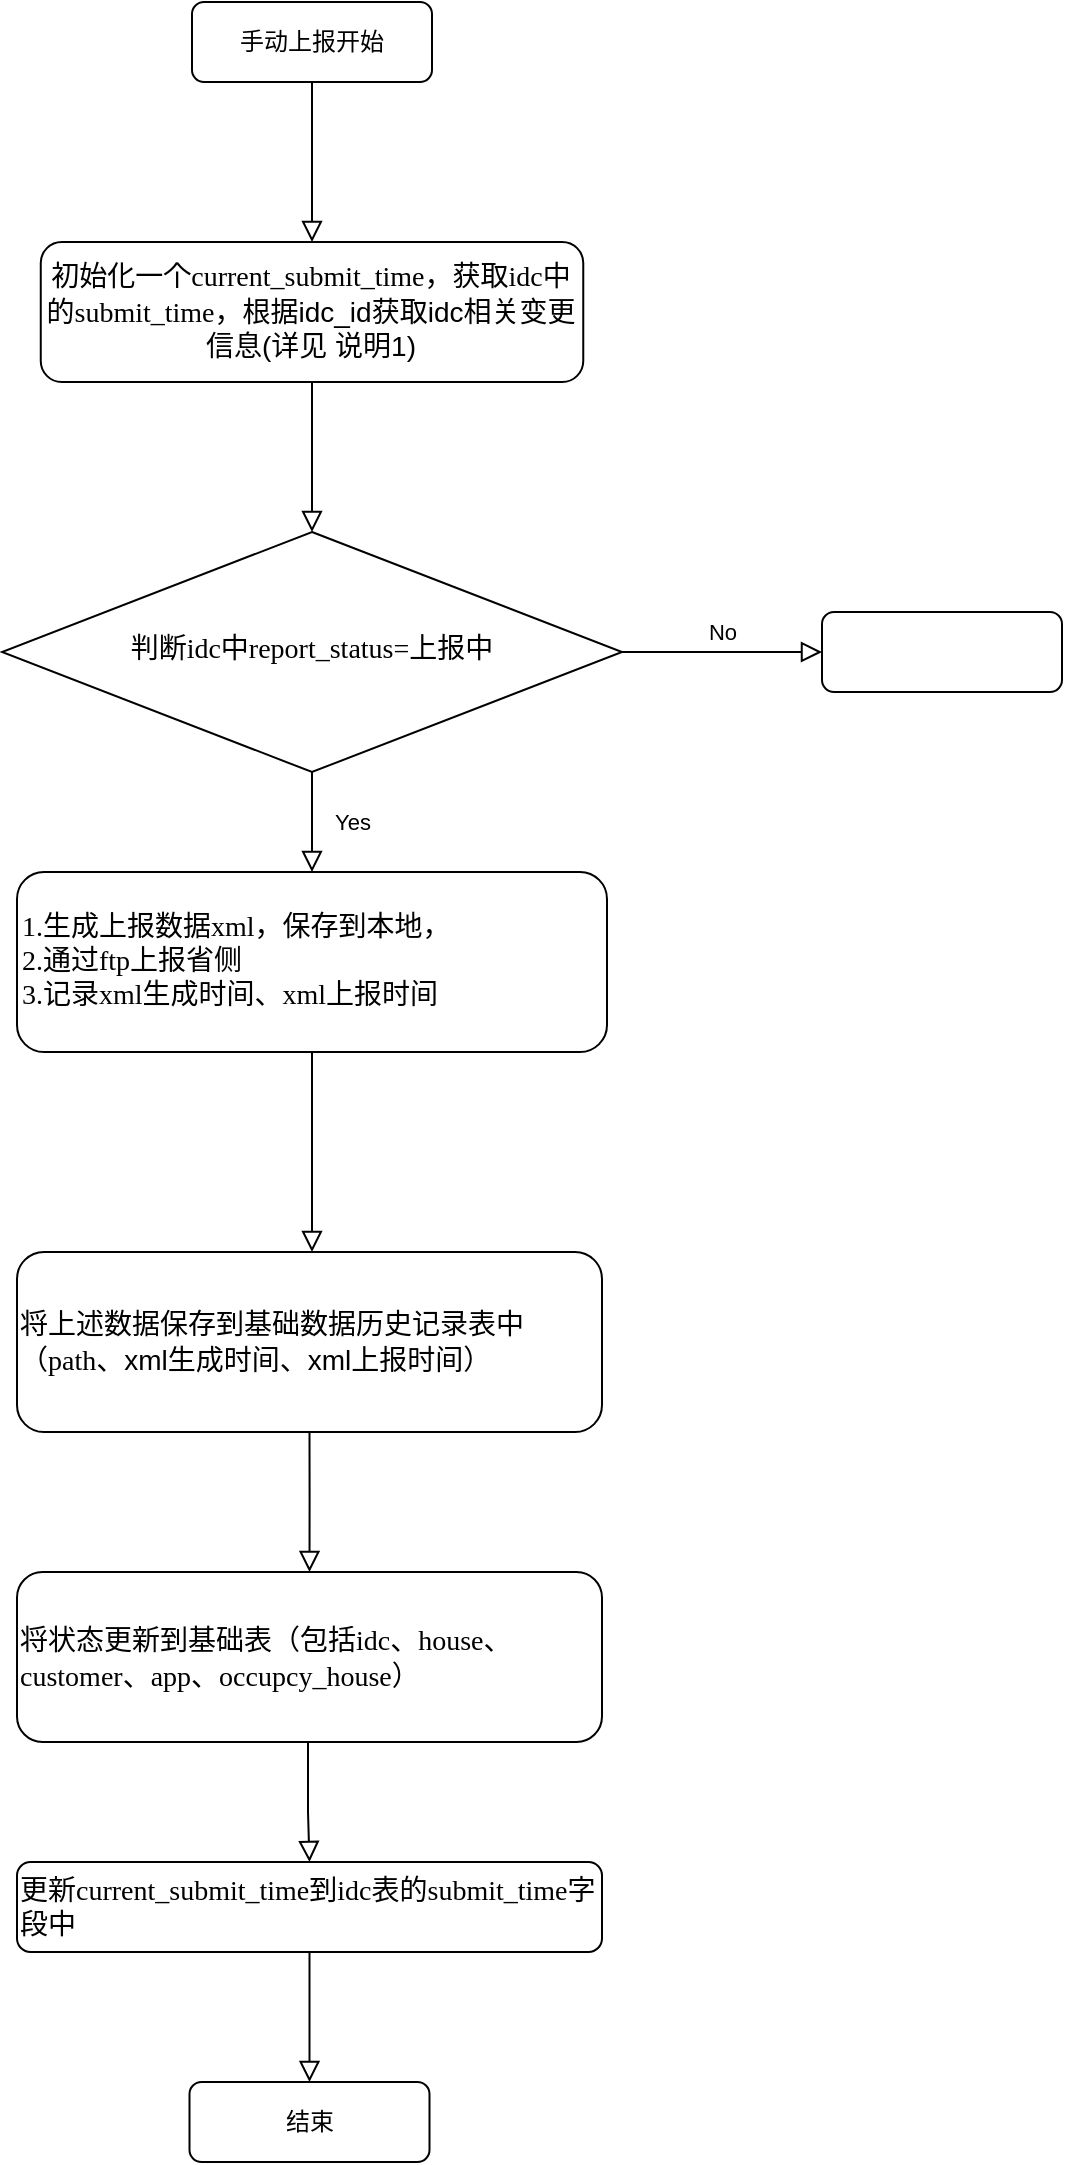 <mxfile version="14.8.6" type="github">
  <diagram id="C5RBs43oDa-KdzZeNtuy" name="Page-1">
    <mxGraphModel dx="1831" dy="895" grid="1" gridSize="10" guides="1" tooltips="1" connect="1" arrows="1" fold="1" page="1" pageScale="1" pageWidth="827" pageHeight="1169" math="0" shadow="0">
      <root>
        <mxCell id="WIyWlLk6GJQsqaUBKTNV-0" />
        <mxCell id="WIyWlLk6GJQsqaUBKTNV-1" parent="WIyWlLk6GJQsqaUBKTNV-0" />
        <mxCell id="WIyWlLk6GJQsqaUBKTNV-3" value="手动上报开始" style="rounded=1;whiteSpace=wrap;html=1;fontSize=12;glass=0;strokeWidth=1;shadow=0;" parent="WIyWlLk6GJQsqaUBKTNV-1" vertex="1">
          <mxGeometry x="265" y="30" width="120" height="40" as="geometry" />
        </mxCell>
        <mxCell id="WIyWlLk6GJQsqaUBKTNV-2" value="" style="rounded=0;html=1;jettySize=auto;orthogonalLoop=1;fontSize=11;endArrow=block;endFill=0;endSize=8;strokeWidth=1;shadow=0;labelBackgroundColor=none;edgeStyle=orthogonalEdgeStyle;entryX=0.5;entryY=0;entryDx=0;entryDy=0;" parent="WIyWlLk6GJQsqaUBKTNV-1" source="WIyWlLk6GJQsqaUBKTNV-3" target="VtqD8g08iJqR6lNu_ig7-12" edge="1">
          <mxGeometry relative="1" as="geometry" />
        </mxCell>
        <mxCell id="WIyWlLk6GJQsqaUBKTNV-4" value="Yes" style="rounded=0;html=1;jettySize=auto;orthogonalLoop=1;fontSize=11;endArrow=block;endFill=0;endSize=8;strokeWidth=1;shadow=0;labelBackgroundColor=none;edgeStyle=orthogonalEdgeStyle;entryX=0.5;entryY=0;entryDx=0;entryDy=0;" parent="WIyWlLk6GJQsqaUBKTNV-1" source="WIyWlLk6GJQsqaUBKTNV-6" target="VtqD8g08iJqR6lNu_ig7-0" edge="1">
          <mxGeometry y="20" relative="1" as="geometry">
            <mxPoint as="offset" />
            <mxPoint x="450" y="475" as="targetPoint" />
          </mxGeometry>
        </mxCell>
        <mxCell id="WIyWlLk6GJQsqaUBKTNV-5" value="No" style="edgeStyle=orthogonalEdgeStyle;rounded=0;html=1;jettySize=auto;orthogonalLoop=1;fontSize=11;endArrow=block;endFill=0;endSize=8;strokeWidth=1;shadow=0;labelBackgroundColor=none;" parent="WIyWlLk6GJQsqaUBKTNV-1" source="WIyWlLk6GJQsqaUBKTNV-6" target="WIyWlLk6GJQsqaUBKTNV-7" edge="1">
          <mxGeometry y="10" relative="1" as="geometry">
            <mxPoint as="offset" />
          </mxGeometry>
        </mxCell>
        <mxCell id="WIyWlLk6GJQsqaUBKTNV-6" value="&lt;p class=&quot;MsoNormal&quot;&gt;&lt;span style=&quot;font-size: 10.5pt&quot;&gt;&lt;font face=&quot;宋体&quot;&gt;判断idc中report_status=上报中&lt;/font&gt;&lt;/span&gt;&lt;/p&gt;" style="rhombus;whiteSpace=wrap;html=1;shadow=0;fontFamily=Helvetica;fontSize=12;align=center;strokeWidth=1;spacing=6;spacingTop=-4;" parent="WIyWlLk6GJQsqaUBKTNV-1" vertex="1">
          <mxGeometry x="170" y="295" width="310" height="120" as="geometry" />
        </mxCell>
        <mxCell id="WIyWlLk6GJQsqaUBKTNV-7" value="" style="rounded=1;whiteSpace=wrap;html=1;fontSize=12;glass=0;strokeWidth=1;shadow=0;" parent="WIyWlLk6GJQsqaUBKTNV-1" vertex="1">
          <mxGeometry x="580" y="335" width="120" height="40" as="geometry" />
        </mxCell>
        <mxCell id="VtqD8g08iJqR6lNu_ig7-0" value="&lt;font face=&quot;宋体&quot; style=&quot;font-size: 14px&quot;&gt;1.生成上报数据&lt;/font&gt;&lt;font face=&quot;Calibri&quot; style=&quot;font-size: 14px&quot;&gt;xml&lt;/font&gt;&lt;font face=&quot;宋体&quot; style=&quot;font-size: 14px&quot;&gt;，保存到本地，&lt;br&gt;2.通过ftp上报省侧&lt;br&gt;&lt;div style=&quot;&quot;&gt;&lt;span&gt;3.记录xml生成时间、xml上报时间&lt;/span&gt;&lt;/div&gt;&lt;/font&gt;" style="rounded=1;whiteSpace=wrap;html=1;align=left;" parent="WIyWlLk6GJQsqaUBKTNV-1" vertex="1">
          <mxGeometry x="177.5" y="465" width="295" height="90" as="geometry" />
        </mxCell>
        <mxCell id="VtqD8g08iJqR6lNu_ig7-3" value="&lt;p class=&quot;MsoNormal&quot; style=&quot;text-align: left&quot;&gt;&lt;font style=&quot;font-size: 14px&quot;&gt;&lt;font face=&quot;宋体&quot;&gt;将上述数据保存到基础数据历史记录表中（path、&lt;/font&gt;&lt;span&gt;xml生成时间、xml上报时间&lt;/span&gt;&lt;span&gt;）&lt;/span&gt;&lt;/font&gt;&lt;/p&gt;" style="rounded=1;whiteSpace=wrap;html=1;fontSize=12;glass=0;strokeWidth=1;shadow=0;" parent="WIyWlLk6GJQsqaUBKTNV-1" vertex="1">
          <mxGeometry x="177.5" y="655" width="292.5" height="90" as="geometry" />
        </mxCell>
        <mxCell id="VtqD8g08iJqR6lNu_ig7-4" value="&lt;p class=&quot;MsoNormal&quot; style=&quot;text-align: left&quot;&gt;&lt;span style=&quot;font-size: 10.5pt&quot;&gt;&lt;font face=&quot;宋体&quot;&gt;将状态更新到基础表（包括&lt;/font&gt;&lt;font face=&quot;Calibri&quot;&gt;idc&lt;/font&gt;&lt;font face=&quot;宋体&quot;&gt;、&lt;/font&gt;&lt;font face=&quot;Calibri&quot;&gt;house&lt;/font&gt;&lt;font face=&quot;宋体&quot;&gt;、&lt;/font&gt;&lt;font face=&quot;Calibri&quot;&gt;customer&lt;/font&gt;&lt;font face=&quot;宋体&quot;&gt;、&lt;/font&gt;&lt;font face=&quot;Calibri&quot;&gt;app&lt;/font&gt;&lt;font face=&quot;宋体&quot;&gt;、&lt;/font&gt;&lt;font face=&quot;Calibri&quot;&gt;occupcy_house&lt;/font&gt;&lt;font face=&quot;宋体&quot;&gt;）&lt;/font&gt;&lt;/span&gt;&lt;span style=&quot;font-family: &amp;#34;calibri&amp;#34; ; font-size: 10.5pt&quot;&gt;&lt;/span&gt;&lt;/p&gt;" style="rounded=1;whiteSpace=wrap;html=1;" parent="WIyWlLk6GJQsqaUBKTNV-1" vertex="1">
          <mxGeometry x="177.5" y="815" width="292.5" height="85" as="geometry" />
        </mxCell>
        <mxCell id="VtqD8g08iJqR6lNu_ig7-6" value="结束" style="rounded=1;whiteSpace=wrap;html=1;fontSize=12;glass=0;strokeWidth=1;shadow=0;" parent="WIyWlLk6GJQsqaUBKTNV-1" vertex="1">
          <mxGeometry x="263.75" y="1070" width="120" height="40" as="geometry" />
        </mxCell>
        <mxCell id="VtqD8g08iJqR6lNu_ig7-7" value="" style="rounded=0;html=1;jettySize=auto;orthogonalLoop=1;fontSize=11;endArrow=block;endFill=0;endSize=8;strokeWidth=1;shadow=0;labelBackgroundColor=none;edgeStyle=orthogonalEdgeStyle;exitX=0.5;exitY=1;exitDx=0;exitDy=0;entryX=0.5;entryY=0;entryDx=0;entryDy=0;" parent="WIyWlLk6GJQsqaUBKTNV-1" source="VtqD8g08iJqR6lNu_ig7-3" target="VtqD8g08iJqR6lNu_ig7-4" edge="1">
          <mxGeometry relative="1" as="geometry">
            <mxPoint x="323.25" y="755" as="sourcePoint" />
            <mxPoint x="323.25" y="805" as="targetPoint" />
            <Array as="points">
              <mxPoint x="324" y="780" />
              <mxPoint x="324" y="780" />
            </Array>
          </mxGeometry>
        </mxCell>
        <mxCell id="VtqD8g08iJqR6lNu_ig7-10" value="" style="rounded=0;html=1;jettySize=auto;orthogonalLoop=1;fontSize=11;endArrow=block;endFill=0;endSize=8;strokeWidth=1;shadow=0;labelBackgroundColor=none;edgeStyle=orthogonalEdgeStyle;exitX=0.5;exitY=1;exitDx=0;exitDy=0;" parent="WIyWlLk6GJQsqaUBKTNV-1" source="VtqD8g08iJqR6lNu_ig7-0" edge="1">
          <mxGeometry relative="1" as="geometry">
            <mxPoint x="550" y="745" as="sourcePoint" />
            <mxPoint x="325" y="655" as="targetPoint" />
          </mxGeometry>
        </mxCell>
        <mxCell id="VtqD8g08iJqR6lNu_ig7-12" value="&lt;font face=&quot;宋体&quot; style=&quot;font-size: 14px&quot;&gt;初始化一个&lt;/font&gt;&lt;font face=&quot;Calibri&quot; style=&quot;font-size: 14px&quot;&gt;current_submit_time&lt;/font&gt;&lt;font face=&quot;宋体&quot; style=&quot;font-size: 14px&quot;&gt;，获取idc中的submit_time，&lt;/font&gt;&lt;span style=&quot;font-size: 14px&quot;&gt;根据idc_id获取idc相关变更信息(详见 说明1)&lt;/span&gt;" style="rounded=1;whiteSpace=wrap;html=1;fontSize=12;glass=0;strokeWidth=1;shadow=0;" parent="WIyWlLk6GJQsqaUBKTNV-1" vertex="1">
          <mxGeometry x="189.38" y="150" width="271.25" height="70" as="geometry" />
        </mxCell>
        <mxCell id="VtqD8g08iJqR6lNu_ig7-13" value="" style="rounded=0;html=1;jettySize=auto;orthogonalLoop=1;fontSize=11;endArrow=block;endFill=0;endSize=8;strokeWidth=1;shadow=0;labelBackgroundColor=none;edgeStyle=orthogonalEdgeStyle;entryX=0.5;entryY=0;entryDx=0;entryDy=0;exitX=0.5;exitY=1;exitDx=0;exitDy=0;" parent="WIyWlLk6GJQsqaUBKTNV-1" source="VtqD8g08iJqR6lNu_ig7-12" target="WIyWlLk6GJQsqaUBKTNV-6" edge="1">
          <mxGeometry relative="1" as="geometry">
            <mxPoint x="325" y="190" as="sourcePoint" />
            <mxPoint x="335" y="120" as="targetPoint" />
          </mxGeometry>
        </mxCell>
        <mxCell id="VtqD8g08iJqR6lNu_ig7-14" value="&lt;div style=&quot;text-align: left&quot;&gt;&lt;font face=&quot;宋体&quot;&gt;&lt;span style=&quot;font-size: 14px&quot;&gt;更新&lt;/span&gt;&lt;/font&gt;&lt;span style=&quot;font-family: &amp;#34;calibri&amp;#34; ; font-size: 14px&quot;&gt;current_submit_time到idc表的submit_time字段中&lt;/span&gt;&lt;/div&gt;" style="rounded=1;whiteSpace=wrap;html=1;" parent="WIyWlLk6GJQsqaUBKTNV-1" vertex="1">
          <mxGeometry x="177.5" y="960" width="292.5" height="45" as="geometry" />
        </mxCell>
        <mxCell id="VtqD8g08iJqR6lNu_ig7-17" value="" style="rounded=0;html=1;jettySize=auto;orthogonalLoop=1;fontSize=11;endArrow=block;endFill=0;endSize=8;strokeWidth=1;shadow=0;labelBackgroundColor=none;edgeStyle=orthogonalEdgeStyle;exitX=0.5;exitY=1;exitDx=0;exitDy=0;entryX=0.5;entryY=0;entryDx=0;entryDy=0;" parent="WIyWlLk6GJQsqaUBKTNV-1" source="VtqD8g08iJqR6lNu_ig7-14" target="VtqD8g08iJqR6lNu_ig7-6" edge="1">
          <mxGeometry relative="1" as="geometry">
            <mxPoint x="323.25" y="1010" as="sourcePoint" />
            <mxPoint x="323.25" y="1080" as="targetPoint" />
            <Array as="points" />
          </mxGeometry>
        </mxCell>
        <mxCell id="VtqD8g08iJqR6lNu_ig7-19" value="" style="rounded=0;html=1;jettySize=auto;orthogonalLoop=1;fontSize=11;endArrow=block;endFill=0;endSize=8;strokeWidth=1;shadow=0;labelBackgroundColor=none;edgeStyle=orthogonalEdgeStyle;entryX=0.5;entryY=0;entryDx=0;entryDy=0;" parent="WIyWlLk6GJQsqaUBKTNV-1" target="VtqD8g08iJqR6lNu_ig7-14" edge="1">
          <mxGeometry relative="1" as="geometry">
            <mxPoint x="323" y="900" as="sourcePoint" />
            <mxPoint x="323.25" y="970" as="targetPoint" />
            <Array as="points">
              <mxPoint x="323" y="935" />
            </Array>
          </mxGeometry>
        </mxCell>
      </root>
    </mxGraphModel>
  </diagram>
</mxfile>
